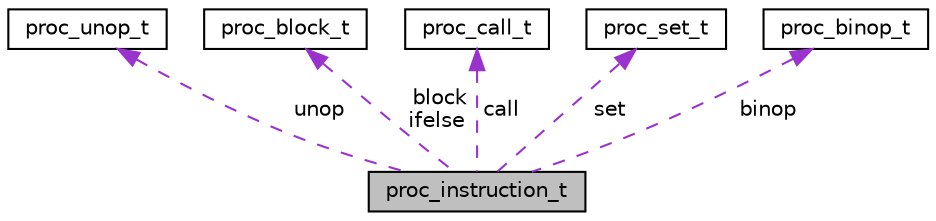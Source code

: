 digraph "proc_instruction_t"
{
 // LATEX_PDF_SIZE
  edge [fontname="Helvetica",fontsize="10",labelfontname="Helvetica",labelfontsize="10"];
  node [fontname="Helvetica",fontsize="10",shape=record];
  Node1 [label="proc_instruction_t",height=0.2,width=0.4,color="black", fillcolor="grey75", style="filled", fontcolor="black",tooltip=" "];
  Node2 -> Node1 [dir="back",color="darkorchid3",fontsize="10",style="dashed",label=" unop" ,fontname="Helvetica"];
  Node2 [label="proc_unop_t",height=0.2,width=0.4,color="black", fillcolor="white", style="filled",URL="$structproc__unop__t.html",tooltip=" "];
  Node3 -> Node1 [dir="back",color="darkorchid3",fontsize="10",style="dashed",label=" block\nifelse" ,fontname="Helvetica"];
  Node3 [label="proc_block_t",height=0.2,width=0.4,color="black", fillcolor="white", style="filled",URL="$structproc__block__t.html",tooltip=" "];
  Node4 -> Node1 [dir="back",color="darkorchid3",fontsize="10",style="dashed",label=" call" ,fontname="Helvetica"];
  Node4 [label="proc_call_t",height=0.2,width=0.4,color="black", fillcolor="white", style="filled",URL="$structproc__call__t.html",tooltip=" "];
  Node5 -> Node1 [dir="back",color="darkorchid3",fontsize="10",style="dashed",label=" set" ,fontname="Helvetica"];
  Node5 [label="proc_set_t",height=0.2,width=0.4,color="black", fillcolor="white", style="filled",URL="$structproc__set__t.html",tooltip=" "];
  Node6 -> Node1 [dir="back",color="darkorchid3",fontsize="10",style="dashed",label=" binop" ,fontname="Helvetica"];
  Node6 [label="proc_binop_t",height=0.2,width=0.4,color="black", fillcolor="white", style="filled",URL="$structproc__binop__t.html",tooltip=" "];
}
